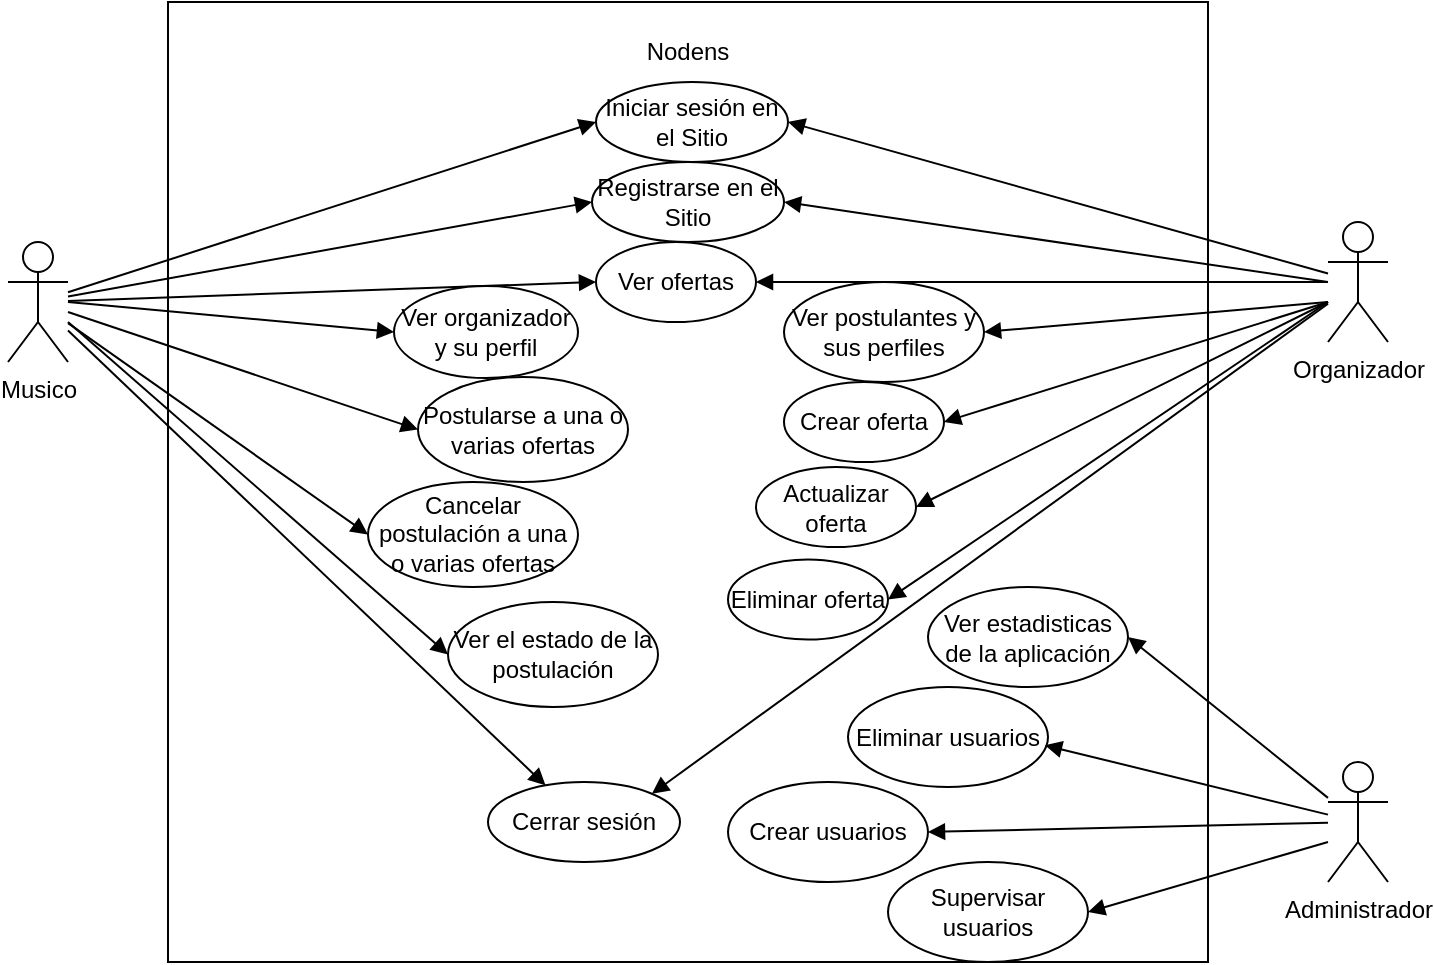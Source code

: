 <mxfile version="20.6.2"><diagram id="6QiuoncX-yhh5x7WgFqg" name="Página-1"><mxGraphModel dx="865" dy="518" grid="1" gridSize="10" guides="1" tooltips="1" connect="1" arrows="1" fold="1" page="1" pageScale="1" pageWidth="1169" pageHeight="1654" math="0" shadow="0"><root><mxCell id="0"/><mxCell id="1" parent="0"/><mxCell id="t8Vn3htwYQXpHVGO4rT1-1" value="" style="rounded=0;whiteSpace=wrap;html=1;points=[[0,0,0,0,0],[0,0.25,0,0,0],[0,0.5,0,0,0],[0,0.75,0,0,0],[0,1,0,0,0],[0.25,0,0,0,0],[0.25,1,0,0,0],[0.5,0,0,0,0],[0.5,1,0,0,0],[0.75,0,0,0,0],[0.75,1,0,0,0],[1,0,0,0,0],[1,0.25,0,0,0],[1,0.5,0,0,0],[1,0.75,0,0,0],[1,1,0,0,0]];movable=0;resizable=0;rotatable=0;deletable=0;editable=0;connectable=0;" vertex="1" parent="1"><mxGeometry x="360" y="160" width="520" height="480" as="geometry"/></mxCell><mxCell id="8aOWkpDndaKSwtbuS31j-1" value="Musico" style="shape=umlActor;verticalLabelPosition=bottom;verticalAlign=top;html=1;" parent="1" vertex="1"><mxGeometry x="280" y="280" width="30" height="60" as="geometry"/></mxCell><mxCell id="t8Vn3htwYQXpHVGO4rT1-2" value="Nodens" style="text;html=1;strokeColor=none;fillColor=none;align=center;verticalAlign=middle;whiteSpace=wrap;rounded=0;" vertex="1" parent="1"><mxGeometry x="590" y="170" width="60" height="30" as="geometry"/></mxCell><mxCell id="t8Vn3htwYQXpHVGO4rT1-3" value="Organizador" style="shape=umlActor;verticalLabelPosition=bottom;verticalAlign=top;html=1;" vertex="1" parent="1"><mxGeometry x="940" y="270" width="30" height="60" as="geometry"/></mxCell><mxCell id="t8Vn3htwYQXpHVGO4rT1-4" value="Administrador" style="shape=umlActor;verticalLabelPosition=bottom;verticalAlign=top;html=1;" vertex="1" parent="1"><mxGeometry x="940" y="540" width="30" height="60" as="geometry"/></mxCell><mxCell id="t8Vn3htwYQXpHVGO4rT1-7" value="Iniciar sesión en el Sitio" style="ellipse;whiteSpace=wrap;html=1;" vertex="1" parent="1"><mxGeometry x="574" y="200" width="96" height="40" as="geometry"/></mxCell><mxCell id="t8Vn3htwYQXpHVGO4rT1-8" value="" style="html=1;verticalAlign=bottom;endArrow=block;rounded=0;entryX=0;entryY=0.5;entryDx=0;entryDy=0;" edge="1" parent="1" source="8aOWkpDndaKSwtbuS31j-1" target="t8Vn3htwYQXpHVGO4rT1-7"><mxGeometry width="80" relative="1" as="geometry"><mxPoint x="320" y="320" as="sourcePoint"/><mxPoint x="460" y="310" as="targetPoint"/></mxGeometry></mxCell><mxCell id="t8Vn3htwYQXpHVGO4rT1-9" value="" style="html=1;verticalAlign=bottom;endArrow=block;rounded=0;entryX=1;entryY=0.5;entryDx=0;entryDy=0;" edge="1" parent="1" source="t8Vn3htwYQXpHVGO4rT1-3" target="t8Vn3htwYQXpHVGO4rT1-7"><mxGeometry width="80" relative="1" as="geometry"><mxPoint x="320" y="470" as="sourcePoint"/><mxPoint x="570" y="275" as="targetPoint"/></mxGeometry></mxCell><mxCell id="t8Vn3htwYQXpHVGO4rT1-11" value="Cerrar sesión" style="ellipse;whiteSpace=wrap;html=1;" vertex="1" parent="1"><mxGeometry x="520" y="550" width="96" height="40" as="geometry"/></mxCell><mxCell id="t8Vn3htwYQXpHVGO4rT1-12" value="" style="html=1;verticalAlign=bottom;endArrow=block;rounded=0;entryX=1;entryY=0;entryDx=0;entryDy=0;" edge="1" parent="1" source="t8Vn3htwYQXpHVGO4rT1-3" target="t8Vn3htwYQXpHVGO4rT1-11"><mxGeometry width="80" relative="1" as="geometry"><mxPoint x="310" y="461" as="sourcePoint"/><mxPoint x="589.6" y="308.2" as="targetPoint"/></mxGeometry></mxCell><mxCell id="t8Vn3htwYQXpHVGO4rT1-13" value="" style="html=1;verticalAlign=bottom;endArrow=block;rounded=0;" edge="1" parent="1" source="8aOWkpDndaKSwtbuS31j-1" target="t8Vn3htwYQXpHVGO4rT1-11"><mxGeometry width="80" relative="1" as="geometry"><mxPoint x="330" y="471.472" as="sourcePoint"/><mxPoint x="599.6" y="318.2" as="targetPoint"/></mxGeometry></mxCell><mxCell id="t8Vn3htwYQXpHVGO4rT1-14" value="Crear oferta" style="ellipse;whiteSpace=wrap;html=1;" vertex="1" parent="1"><mxGeometry x="668" y="350" width="80" height="40" as="geometry"/></mxCell><mxCell id="t8Vn3htwYQXpHVGO4rT1-15" value="Actualizar oferta" style="ellipse;whiteSpace=wrap;html=1;" vertex="1" parent="1"><mxGeometry x="654" y="392.5" width="80" height="40" as="geometry"/></mxCell><mxCell id="t8Vn3htwYQXpHVGO4rT1-16" value="Eliminar oferta" style="ellipse;whiteSpace=wrap;html=1;" vertex="1" parent="1"><mxGeometry x="640" y="438.75" width="80" height="40" as="geometry"/></mxCell><mxCell id="t8Vn3htwYQXpHVGO4rT1-17" value="Ver postulantes y sus perfiles" style="ellipse;whiteSpace=wrap;html=1;" vertex="1" parent="1"><mxGeometry x="668" y="300" width="100" height="50" as="geometry"/></mxCell><mxCell id="t8Vn3htwYQXpHVGO4rT1-19" value="Registrarse en el Sitio" style="ellipse;whiteSpace=wrap;html=1;" vertex="1" parent="1"><mxGeometry x="572" y="240" width="96" height="40" as="geometry"/></mxCell><mxCell id="t8Vn3htwYQXpHVGO4rT1-20" value="" style="html=1;verticalAlign=bottom;endArrow=block;rounded=0;entryX=1;entryY=0.5;entryDx=0;entryDy=0;" edge="1" parent="1" target="t8Vn3htwYQXpHVGO4rT1-19"><mxGeometry width="80" relative="1" as="geometry"><mxPoint x="940" y="300" as="sourcePoint"/><mxPoint x="680.0" y="230" as="targetPoint"/></mxGeometry></mxCell><mxCell id="t8Vn3htwYQXpHVGO4rT1-21" value="" style="html=1;verticalAlign=bottom;endArrow=block;rounded=0;entryX=0;entryY=0.5;entryDx=0;entryDy=0;" edge="1" parent="1" source="8aOWkpDndaKSwtbuS31j-1" target="t8Vn3htwYQXpHVGO4rT1-19"><mxGeometry width="80" relative="1" as="geometry"><mxPoint x="310" y="320" as="sourcePoint"/><mxPoint x="678.0" y="270" as="targetPoint"/></mxGeometry></mxCell><mxCell id="t8Vn3htwYQXpHVGO4rT1-22" value="" style="html=1;verticalAlign=bottom;endArrow=block;rounded=0;entryX=1;entryY=0.5;entryDx=0;entryDy=0;" edge="1" parent="1" target="t8Vn3htwYQXpHVGO4rT1-17"><mxGeometry width="80" relative="1" as="geometry"><mxPoint x="940" y="310" as="sourcePoint"/><mxPoint x="678.0" y="270" as="targetPoint"/></mxGeometry></mxCell><mxCell id="t8Vn3htwYQXpHVGO4rT1-23" value="" style="html=1;verticalAlign=bottom;endArrow=block;rounded=0;entryX=1;entryY=0.5;entryDx=0;entryDy=0;" edge="1" parent="1" target="t8Vn3htwYQXpHVGO4rT1-14"><mxGeometry width="80" relative="1" as="geometry"><mxPoint x="940" y="310" as="sourcePoint"/><mxPoint x="760.0" y="330" as="targetPoint"/></mxGeometry></mxCell><mxCell id="t8Vn3htwYQXpHVGO4rT1-24" value="" style="html=1;verticalAlign=bottom;endArrow=block;rounded=0;entryX=1;entryY=0.5;entryDx=0;entryDy=0;" edge="1" parent="1" target="t8Vn3htwYQXpHVGO4rT1-15"><mxGeometry width="80" relative="1" as="geometry"><mxPoint x="940" y="310" as="sourcePoint"/><mxPoint x="760.0" y="370" as="targetPoint"/></mxGeometry></mxCell><mxCell id="t8Vn3htwYQXpHVGO4rT1-25" value="" style="html=1;verticalAlign=bottom;endArrow=block;rounded=0;entryX=1;entryY=0.5;entryDx=0;entryDy=0;" edge="1" parent="1" target="t8Vn3htwYQXpHVGO4rT1-16"><mxGeometry width="80" relative="1" as="geometry"><mxPoint x="940" y="310" as="sourcePoint"/><mxPoint x="760.0" y="410" as="targetPoint"/></mxGeometry></mxCell><mxCell id="t8Vn3htwYQXpHVGO4rT1-26" value="Ver ofertas" style="ellipse;whiteSpace=wrap;html=1;" vertex="1" parent="1"><mxGeometry x="574" y="280" width="80" height="40" as="geometry"/></mxCell><mxCell id="t8Vn3htwYQXpHVGO4rT1-27" value="Postularse a una o varias ofertas" style="ellipse;whiteSpace=wrap;html=1;" vertex="1" parent="1"><mxGeometry x="485" y="347.5" width="105" height="52.5" as="geometry"/></mxCell><mxCell id="t8Vn3htwYQXpHVGO4rT1-28" value="Cancelar postulación a una o varias ofertas" style="ellipse;whiteSpace=wrap;html=1;" vertex="1" parent="1"><mxGeometry x="460" y="400" width="105" height="52.5" as="geometry"/></mxCell><mxCell id="t8Vn3htwYQXpHVGO4rT1-29" value="Ver el estado de la postulación" style="ellipse;whiteSpace=wrap;html=1;" vertex="1" parent="1"><mxGeometry x="500" y="460" width="105" height="52.5" as="geometry"/></mxCell><mxCell id="t8Vn3htwYQXpHVGO4rT1-30" value="" style="html=1;verticalAlign=bottom;endArrow=block;rounded=0;entryX=0;entryY=0.5;entryDx=0;entryDy=0;" edge="1" parent="1" source="8aOWkpDndaKSwtbuS31j-1" target="t8Vn3htwYQXpHVGO4rT1-26"><mxGeometry width="80" relative="1" as="geometry"><mxPoint x="320" y="317.292" as="sourcePoint"/><mxPoint x="582.0" y="270" as="targetPoint"/></mxGeometry></mxCell><mxCell id="t8Vn3htwYQXpHVGO4rT1-31" value="" style="html=1;verticalAlign=bottom;endArrow=block;rounded=0;entryX=1;entryY=0.5;entryDx=0;entryDy=0;" edge="1" parent="1" target="t8Vn3htwYQXpHVGO4rT1-26"><mxGeometry width="80" relative="1" as="geometry"><mxPoint x="940" y="300" as="sourcePoint"/><mxPoint x="758.0" y="330" as="targetPoint"/></mxGeometry></mxCell><mxCell id="t8Vn3htwYQXpHVGO4rT1-32" value="" style="html=1;verticalAlign=bottom;endArrow=block;rounded=0;entryX=0;entryY=0.5;entryDx=0;entryDy=0;" edge="1" parent="1" source="8aOWkpDndaKSwtbuS31j-1" target="t8Vn3htwYQXpHVGO4rT1-27"><mxGeometry width="80" relative="1" as="geometry"><mxPoint x="320" y="319.462" as="sourcePoint"/><mxPoint x="584" y="310" as="targetPoint"/></mxGeometry></mxCell><mxCell id="t8Vn3htwYQXpHVGO4rT1-33" value="" style="html=1;verticalAlign=bottom;endArrow=block;rounded=0;entryX=0;entryY=0.5;entryDx=0;entryDy=0;" edge="1" parent="1" source="8aOWkpDndaKSwtbuS31j-1" target="t8Vn3htwYQXpHVGO4rT1-28"><mxGeometry width="80" relative="1" as="geometry"><mxPoint x="320" y="322.716" as="sourcePoint"/><mxPoint x="450.0" y="346.25" as="targetPoint"/></mxGeometry></mxCell><mxCell id="t8Vn3htwYQXpHVGO4rT1-34" value="" style="html=1;verticalAlign=bottom;endArrow=block;rounded=0;entryX=0;entryY=0.5;entryDx=0;entryDy=0;" edge="1" parent="1" target="t8Vn3htwYQXpHVGO4rT1-29"><mxGeometry width="80" relative="1" as="geometry"><mxPoint x="310" y="320" as="sourcePoint"/><mxPoint x="460.0" y="398.75" as="targetPoint"/></mxGeometry></mxCell><mxCell id="t8Vn3htwYQXpHVGO4rT1-38" value="Ver organizador y su perfil" style="ellipse;whiteSpace=wrap;html=1;" vertex="1" parent="1"><mxGeometry x="473" y="302" width="92" height="46" as="geometry"/></mxCell><mxCell id="t8Vn3htwYQXpHVGO4rT1-39" value="" style="html=1;verticalAlign=bottom;endArrow=block;rounded=0;entryX=0;entryY=0.5;entryDx=0;entryDy=0;" edge="1" parent="1" target="t8Vn3htwYQXpHVGO4rT1-38"><mxGeometry width="80" relative="1" as="geometry"><mxPoint x="310" y="310" as="sourcePoint"/><mxPoint x="495" y="383.75" as="targetPoint"/></mxGeometry></mxCell><mxCell id="t8Vn3htwYQXpHVGO4rT1-40" value="Ver estadisticas de la aplicación" style="ellipse;whiteSpace=wrap;html=1;" vertex="1" parent="1"><mxGeometry x="740" y="452.5" width="100" height="50" as="geometry"/></mxCell><mxCell id="t8Vn3htwYQXpHVGO4rT1-41" value="Eliminar usuarios" style="ellipse;whiteSpace=wrap;html=1;" vertex="1" parent="1"><mxGeometry x="700" y="502.5" width="100" height="50" as="geometry"/></mxCell><mxCell id="t8Vn3htwYQXpHVGO4rT1-42" value="Crear usuarios" style="ellipse;whiteSpace=wrap;html=1;" vertex="1" parent="1"><mxGeometry x="640" y="550" width="100" height="50" as="geometry"/></mxCell><mxCell id="t8Vn3htwYQXpHVGO4rT1-43" value="Supervisar usuarios" style="ellipse;whiteSpace=wrap;html=1;" vertex="1" parent="1"><mxGeometry x="720" y="590" width="100" height="50" as="geometry"/></mxCell><mxCell id="t8Vn3htwYQXpHVGO4rT1-44" value="" style="html=1;verticalAlign=bottom;endArrow=block;rounded=0;entryX=1;entryY=0.5;entryDx=0;entryDy=0;" edge="1" parent="1" source="t8Vn3htwYQXpHVGO4rT1-4" target="t8Vn3htwYQXpHVGO4rT1-40"><mxGeometry width="80" relative="1" as="geometry"><mxPoint x="950" y="320.75" as="sourcePoint"/><mxPoint x="621.941" y="555.858" as="targetPoint"/></mxGeometry></mxCell><mxCell id="t8Vn3htwYQXpHVGO4rT1-45" value="" style="html=1;verticalAlign=bottom;endArrow=block;rounded=0;entryX=0.985;entryY=0.583;entryDx=0;entryDy=0;entryPerimeter=0;" edge="1" parent="1" source="t8Vn3htwYQXpHVGO4rT1-4" target="t8Vn3htwYQXpHVGO4rT1-41"><mxGeometry width="80" relative="1" as="geometry"><mxPoint x="950" y="569.722" as="sourcePoint"/><mxPoint x="830.0" y="487.5" as="targetPoint"/></mxGeometry></mxCell><mxCell id="t8Vn3htwYQXpHVGO4rT1-46" value="" style="html=1;verticalAlign=bottom;endArrow=block;rounded=0;entryX=1;entryY=0.5;entryDx=0;entryDy=0;" edge="1" parent="1" source="t8Vn3htwYQXpHVGO4rT1-4" target="t8Vn3htwYQXpHVGO4rT1-42"><mxGeometry width="80" relative="1" as="geometry"><mxPoint x="950" y="576.324" as="sourcePoint"/><mxPoint x="808.5" y="541.65" as="targetPoint"/></mxGeometry></mxCell><mxCell id="t8Vn3htwYQXpHVGO4rT1-47" value="" style="html=1;verticalAlign=bottom;endArrow=block;rounded=0;entryX=1;entryY=0.5;entryDx=0;entryDy=0;" edge="1" parent="1" target="t8Vn3htwYQXpHVGO4rT1-43"><mxGeometry width="80" relative="1" as="geometry"><mxPoint x="940" y="580" as="sourcePoint"/><mxPoint x="750.0" y="585" as="targetPoint"/></mxGeometry></mxCell></root></mxGraphModel></diagram></mxfile>